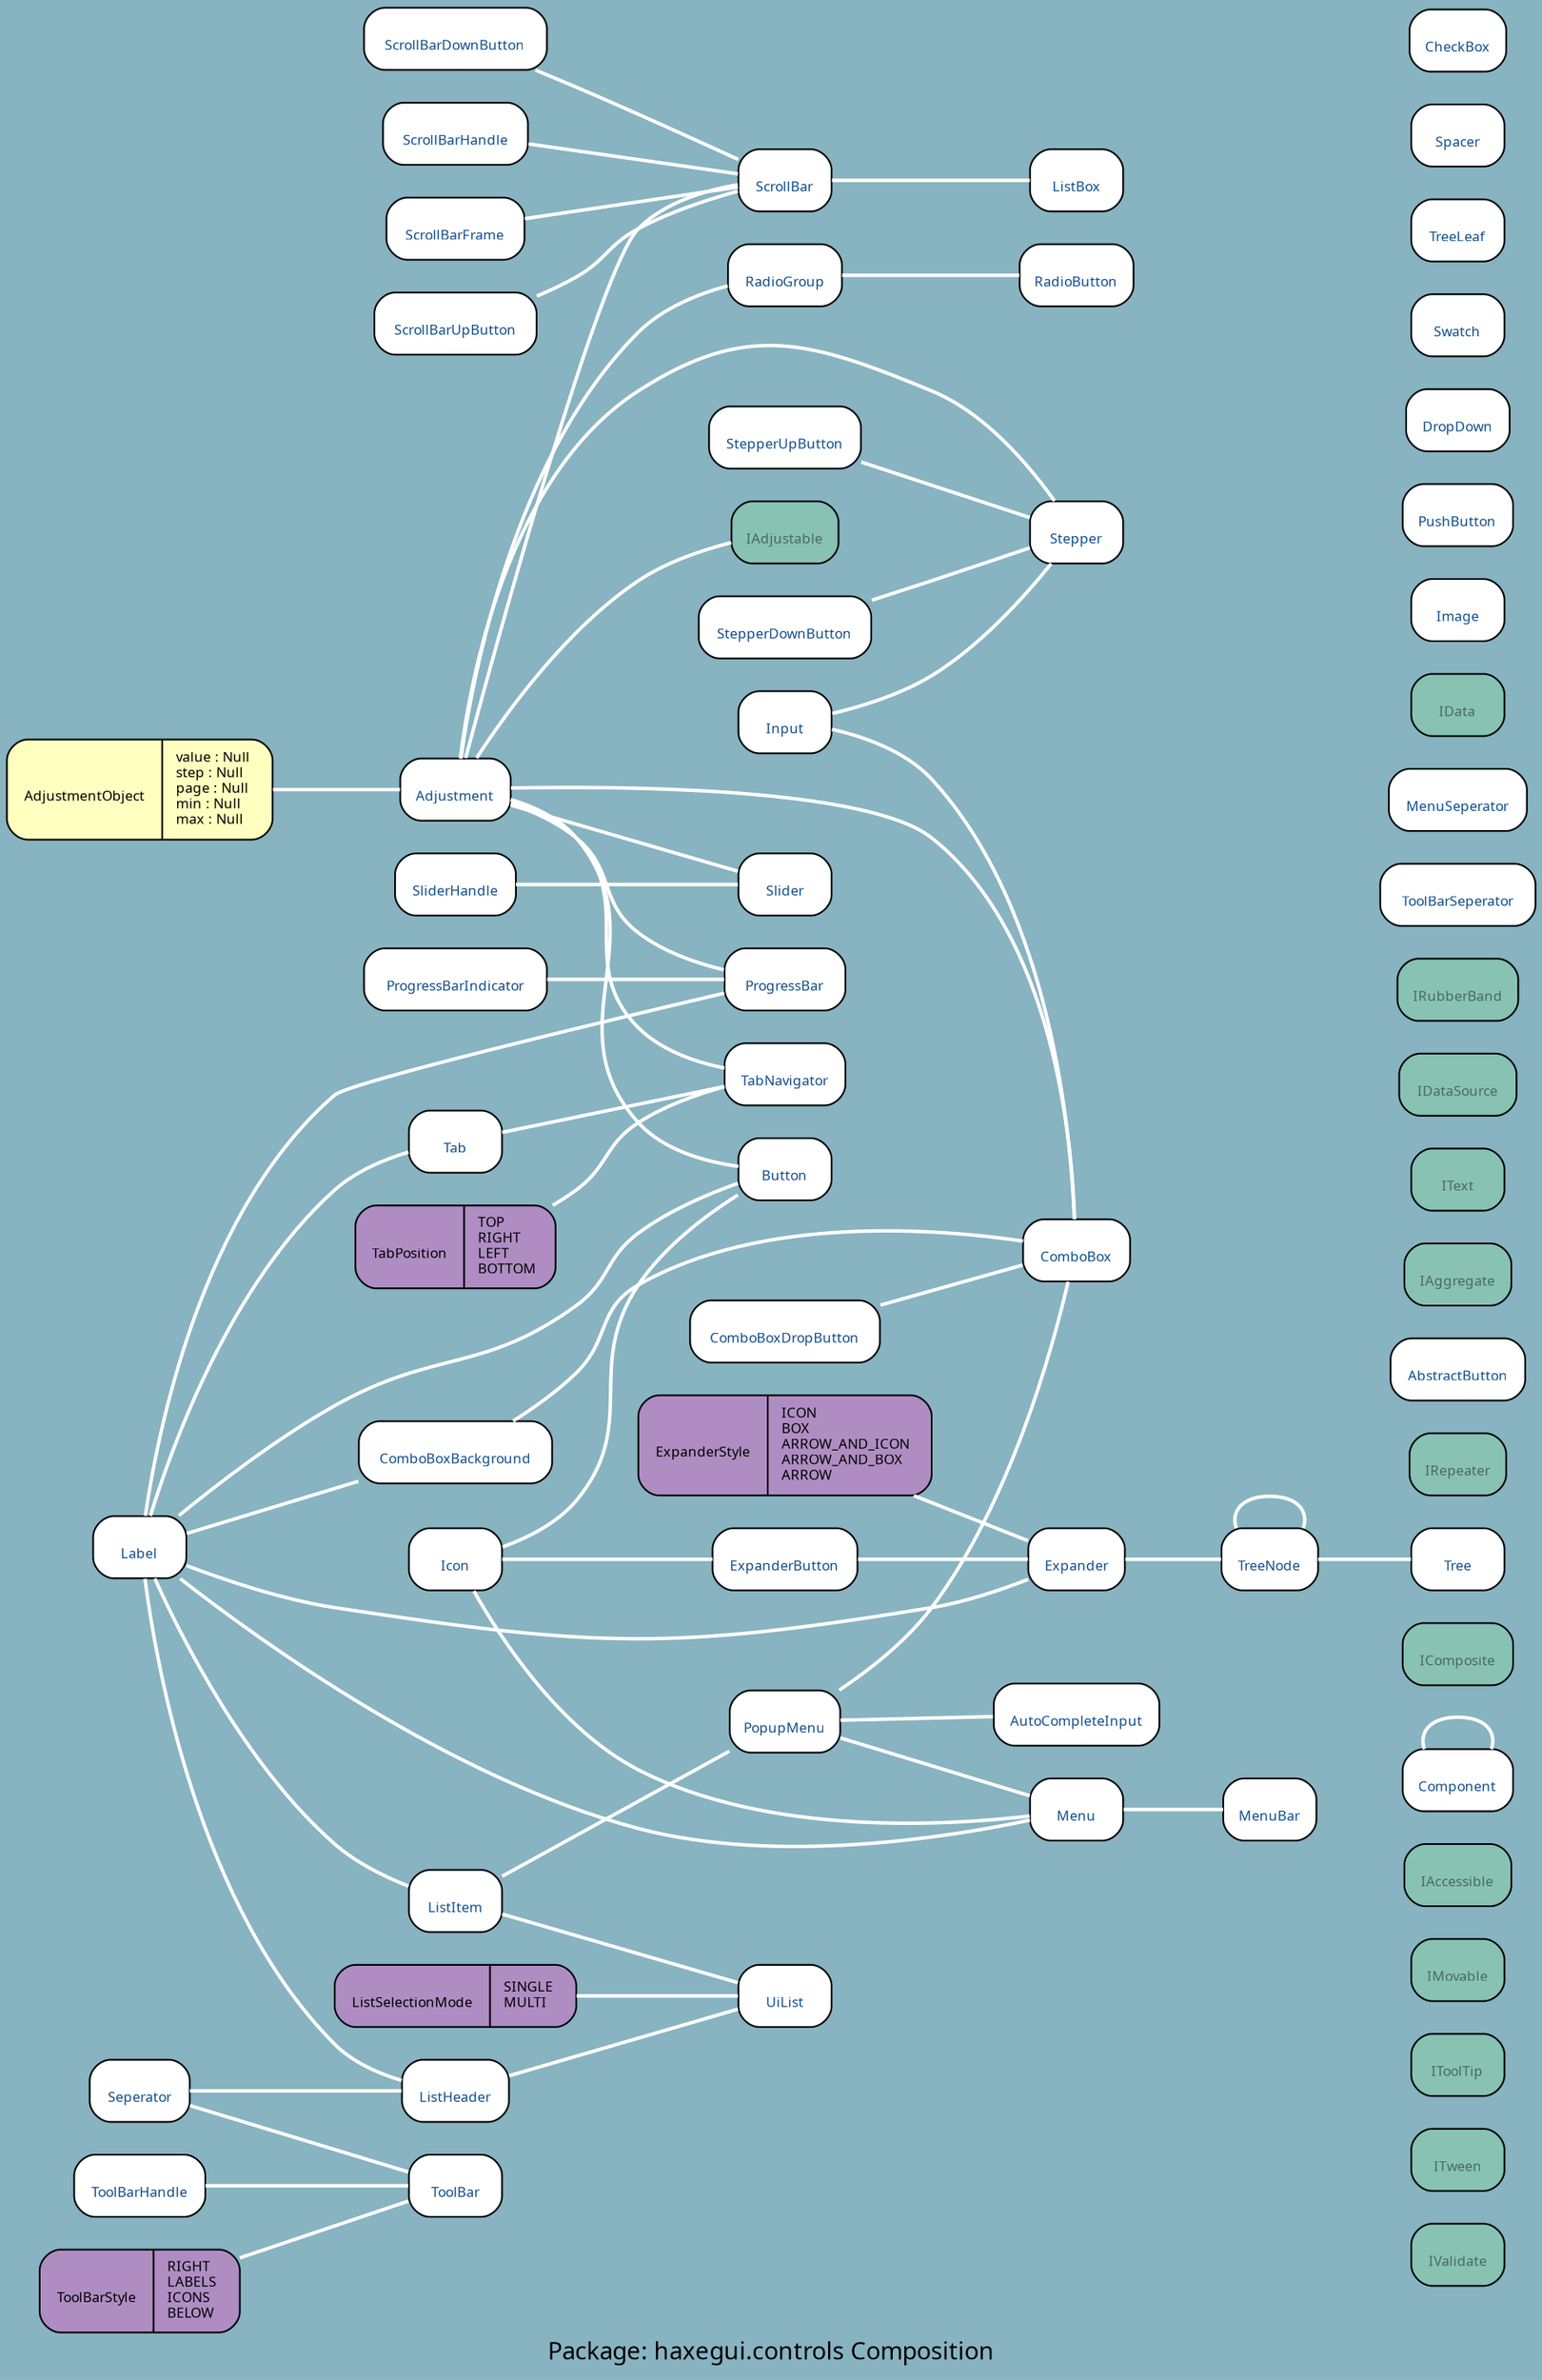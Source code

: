 digraph uml {
	graph [label="Package: haxegui.controls Composition", ratio=compress, rankdir=RL, smoothing=avg_dist, overlap=false, fontname="DejaVu Sans Condenesed", fontsize=14, bgcolor="#88B3C1", fontcolor=black];
	node [label="\N", fontname="DejaVu Sans Condenesed", fontsize=8, shape=record, color=black, fontcolor=black];
	edge [fontname="DejaVu Sans Condenesed", fontsize=8, color=black, fontcolor=black];
	graph [lp="443,12",
		bb="0,0,886,1349"];
	"haxegui.controls.IValidate" [label="{\nIValidate}", fontcolor="#496962", style="rounded,filled", fillcolor="#88c2b3", URL="../types/haxegui/controls/IValidate.html", tooltip="\nIValidate", pos="841,70", rects="814,52,868,88", width="0.75", height="0.50"];
	"haxegui.controls.ITween" [label="{\nITween}", fontcolor="#496962", style="rounded,filled", fillcolor="#88c2b3", URL="../types/haxegui/controls/ITween.html", tooltip="\nITween", pos="841,124", rects="814,106,868,142", width="0.75", height="0.50"];
	"haxegui.controls.IToolTip" [label="{\nIToolTip}", fontcolor="#496962", style="rounded,filled", fillcolor="#88c2b3", URL="../types/haxegui/controls/IToolTip.html", tooltip="\nIToolTip", pos="841,178", rects="814,160,868,196", width="0.75", height="0.50"];
	"haxegui.controls.IMovable" [label="{\nIMovable}", fontcolor="#496962", style="rounded,filled", fillcolor="#88c2b3", URL="../types/haxegui/controls/IMovable.html", tooltip="\nIMovable", pos="841,232", rects="814,214,868,250", width="0.75", height="0.50"];
	"haxegui.controls.IAccessible" [label="{\nIAccessible}", fontcolor="#496962", style="rounded,filled", fillcolor="#88c2b3", URL="../types/haxegui/controls/IAccessible.html", tooltip="\nIAccessible", pos="841,286", rects="810,268,873,304", width="0.86", height="0.50"];
	"haxegui.controls.Component" [label="{\nComponent}", fontcolor="#104E8B", style="rounded,filled", fillcolor=white, URL="../types/haxegui/controls/Component.html", tooltip="\nComponent", pos="841,340", rects="809,322,874,358", width="0.89", height="0.50"];
	"haxegui.controls.IComposite" [label="{\nIComposite}", fontcolor="#496962", style="rounded,filled", fillcolor="#88c2b3", URL="../types/haxegui/controls/IComposite.html", tooltip="\nIComposite", pos="841,412", rects="809,394,873,430", width="0.89", height="0.50"];
	"haxegui.controls.ProgressBarIndicator" [label="{\nProgressBarIndicator}", fontcolor="#104E8B", style="rounded,filled", fillcolor=white, URL="../types/haxegui/controls/ProgressBarIndicator.html", tooltip="\nProgressBarIndicator", pos="260,796", rects="207,778,314,814", width="1.47", height="0.50"];
	"haxegui.controls.IAdjustable" [label="{\nIAdjustable}", fontcolor="#496962", style="rounded,filled", fillcolor="#88c2b3", URL="../types/haxegui/controls/IAdjustable.html", tooltip="\nIAdjustable", pos="451,1050", rects="420,1032,483,1068", width="0.86", height="0.50"];
	"haxegui.controls.Adjustment" [label="{\nAdjustment}", fontcolor="#104E8B", style="rounded,filled", fillcolor=white, URL="../types/haxegui/controls/Adjustment.html", tooltip="\nAdjustment", pos="260,904", rects="228,886,292,922", width="0.89", height="0.50"];
	"haxegui.controls.ProgressBar" [label="{\nProgressBar}", fontcolor="#104E8B", style="rounded,filled", fillcolor=white, URL="../types/haxegui/controls/ProgressBar.html", tooltip="\nProgressBar", pos="451,796", rects="416,778,486,814", width="0.97", height="0.50"];
	"haxegui.controls.Label" [label="{\nLabel}", fontcolor="#104E8B", style="rounded,filled", fillcolor=white, URL="../types/haxegui/controls/Label.html", tooltip="\nLabel", pos="77,473", rects="50,455,104,491", width="0.75", height="0.50"];
	"haxegui.controls.IRepeater" [label="{\nIRepeater}", fontcolor="#496962", style="rounded,filled", fillcolor="#88c2b3", URL="../types/haxegui/controls/IRepeater.html", tooltip="\nIRepeater", pos="841,520", rects="813,502,870,538", width="0.78", height="0.50"];
	"haxegui.controls.AbstractButton" [label="{\nAbstractButton}", fontcolor="#104E8B", style="rounded,filled", fillcolor=white, URL="../types/haxegui/controls/AbstractButton.html", tooltip="\nAbstractButton", pos="841,574", rects="802,556,881,592", width="1.08", height="0.50"];
	"haxegui.controls.IAggregate" [label="{\nIAggregate}", fontcolor="#496962", style="rounded,filled", fillcolor="#88c2b3", URL="../types/haxegui/controls/IAggregate.html", tooltip="\nIAggregate", pos="841,628", rects="810,610,872,646", width="0.86", height="0.50"];
	"haxegui.controls.SliderHandle" [label="{\nSliderHandle}", fontcolor="#104E8B", style="rounded,filled", fillcolor=white, URL="../types/haxegui/controls/SliderHandle.html", tooltip="\nSliderHandle", pos="260,850", rects="225,832,295,868", width="0.97", height="0.50"];
	"haxegui.controls.Slider" [label="{\nSlider}", fontcolor="#104E8B", style="rounded,filled", fillcolor=white, URL="../types/haxegui/controls/Slider.html", tooltip="\nSlider", pos="451,850", rects="424,832,478,868", width="0.75", height="0.50"];
	"haxegui.controls.IText" [label="{\nIText}", fontcolor="#496962", style="rounded,filled", fillcolor="#88c2b3", URL="../types/haxegui/controls/IText.html", tooltip="\nIText", pos="841,682", rects="814,664,868,700", width="0.75", height="0.50"];
	"haxegui.controls.IDataSource" [label="{\nIDataSource}", fontcolor="#496962", style="rounded,filled", fillcolor="#88c2b3", URL="../types/haxegui/controls/IDataSource.html", tooltip="\nIDataSource", pos="841,736", rects="807,718,875,754", width="0.94", height="0.50"];
	"haxegui.controls.IRubberBand" [label="{\nIRubberBand}", fontcolor="#496962", style="rounded,filled", fillcolor="#88c2b3", URL="../types/haxegui/controls/IRubberBand.html", tooltip="\nIRubberBand", pos="841,790", rects="806,772,876,808", width="0.97", height="0.50"];
	"haxegui.controls.ToolBarStyle" [label="{\nToolBarStyle|RIGHT\lLABELS\lICONS\lBELOW\l}", style="rounded,filled", fillcolor="#af8dc3", pos="77,49", rects="19,25,88,73 88,25,136,73", width="1.61", height="0.67"];
	"haxegui.controls.ToolBarHandle" [label="{\nToolBarHandle}", fontcolor="#104E8B", style="rounded,filled", fillcolor=white, URL="../types/haxegui/controls/ToolBarHandle.html", tooltip="\nToolBarHandle", pos="77,109", rects="39,91,116,127", width="1.06", height="0.50"];
	"haxegui.controls.ToolBar" [label="{\nToolBar}", fontcolor="#104E8B", style="rounded,filled", fillcolor=white, URL="../types/haxegui/controls/ToolBar.html", tooltip="\nToolBar", pos="260,109", rects="233,91,287,127", width="0.75", height="0.50"];
	"haxegui.controls.Seperator" [label="{\nSeperator}", fontcolor="#104E8B", style="rounded,filled", fillcolor=white, URL="../types/haxegui/controls/Seperator.html", tooltip="\nSeperator", pos="77,163", rects="48,145,107,181", width="0.81", height="0.50"];
	"haxegui.controls.Input" [label="{\nInput}", fontcolor="#104E8B", style="rounded,filled", fillcolor=white, URL="../types/haxegui/controls/Input.html", tooltip="\nInput", pos="451,942", rects="424,924,478,960", width="0.75", height="0.50"];
	"haxegui.controls.AutoCompleteInput" [label="{\nAutoCompleteInput}", fontcolor="#104E8B", style="rounded,filled", fillcolor=white, URL="../types/haxegui/controls/AutoCompleteInput.html", tooltip="\nAutoCompleteInput", pos="620,378", rects="572,360,668,396", width="1.33", height="0.50"];
	"haxegui.controls.PopupMenu" [label="{\nPopupMenu}", fontcolor="#104E8B", style="rounded,filled", fillcolor=white, URL="../types/haxegui/controls/PopupMenu.html", tooltip="\nPopupMenu", pos="451,374", rects="419,356,484,392", width="0.89", height="0.50"];
	"haxegui.controls.RadioGroup" [label="{\nRadioGroup}", fontcolor="#104E8B", style="rounded,filled", fillcolor=white, URL="../types/haxegui/controls/RadioGroup.html", tooltip="\nRadioGroup", pos="451,1196", rects="418,1178,484,1214", width="0.92", height="0.50"];
	"haxegui.controls.Button" [label="{\nButton}", fontcolor="#104E8B", style="rounded,filled", fillcolor=white, URL="../types/haxegui/controls/Button.html", tooltip="\nButton", pos="451,688", rects="424,670,478,706", width="0.75", height="0.50"];
	"haxegui.controls.Icon" [label="{\nIcon}", fontcolor="#104E8B", style="rounded,filled", fillcolor=white, URL="../types/haxegui/controls/Icon.html", tooltip="\nIcon", pos="260,466", rects="233,448,287,484", width="0.75", height="0.50"];
	"haxegui.controls.RadioButton" [label="{\nRadioButton}", fontcolor="#104E8B", style="rounded,filled", fillcolor=white, URL="../types/haxegui/controls/RadioButton.html", tooltip="\nRadioButton", pos="620,1196", rects="587,1178,654,1214", width="0.92", height="0.50"];
	"haxegui.controls.AdjustmentObject" [label="{\nAdjustmentObject|value : Null\lstep : Null\lpage : Null\lmin : Null\lmax : Null\l}", style="rounded,filled", fillcolor="#ffffbf", pos="77,904", rects="0,875,91,933 91,875,154,933", width="2.14", height="0.81"];
	"haxegui.controls.ScrollBarUpButton" [label="{\nScrollBarUpButton}", fontcolor="#104E8B", style="rounded,filled", fillcolor=white, URL="../types/haxegui/controls/ScrollBarUpButton.html", tooltip="\nScrollBarUpButton", pos="260,1169", rects="213,1151,307,1187", width="1.31", height="0.50"];
	"haxegui.controls.ScrollBarDownButton" [label="{\nScrollBarDownButton}", fontcolor="#104E8B", style="rounded,filled", fillcolor=white, URL="../types/haxegui/controls/ScrollBarDownButton.html", tooltip="\nScrollBarDownButton", pos="260,1331", rects="207,1313,313,1349", width="1.47", height="0.50"];
	"haxegui.controls.ScrollBarHandle" [label="{\nScrollBarHandle}", fontcolor="#104E8B", style="rounded,filled", fillcolor=white, URL="../types/haxegui/controls/ScrollBarHandle.html", tooltip="\nScrollBarHandle", pos="260,1277", rects="218,1259,302,1295", width="1.17", height="0.50"];
	"haxegui.controls.ScrollBarFrame" [label="{\nScrollBarFrame}", fontcolor="#104E8B", style="rounded,filled", fillcolor=white, URL="../types/haxegui/controls/ScrollBarFrame.html", tooltip="\nScrollBarFrame", pos="260,1223", rects="220,1205,301,1241", width="1.11", height="0.50"];
	"haxegui.controls.ScrollBar" [label="{\nScrollBar}", fontcolor="#104E8B", style="rounded,filled", fillcolor=white, URL="../types/haxegui/controls/ScrollBar.html", tooltip="\nScrollBar", pos="451,1250", rects="424,1232,479,1268", width="0.75", height="0.50"];
	"haxegui.controls.ToolBarSeperator" [label="{\nToolBarSeperator}", fontcolor="#104E8B", style="rounded,filled", fillcolor=white, URL="../types/haxegui/controls/ToolBarSeperator.html", tooltip="\nToolBarSeperator", pos="841,844", rects="796,826,886,862", width="1.25", height="0.50"];
	"haxegui.controls.MenuSeperator" [label="{\nMenuSeperator}", fontcolor="#104E8B", style="rounded,filled", fillcolor=white, URL="../types/haxegui/controls/MenuSeperator.html", tooltip="\nMenuSeperator", pos="841,898", rects="801,880,882,916", width="1.11", height="0.50"];
	"haxegui.controls.Tab" [label="{\nTab}", fontcolor="#104E8B", style="rounded,filled", fillcolor=white, URL="../types/haxegui/controls/Tab.html", tooltip="\nTab", pos="260,704", rects="233,686,287,722", width="0.75", height="0.50"];
	"haxegui.controls.TabPosition" [label="{\nTabPosition|TOP\lRIGHT\lLEFT\lBOTTOM\l}", style="rounded,filled", fillcolor="#af8dc3", pos="260,644", rects="202,620,266,668 266,620,319,668", width="1.61", height="0.67"];
	"haxegui.controls.TabNavigator" [label="{\nTabNavigator}", fontcolor="#104E8B", style="rounded,filled", fillcolor=white, URL="../types/haxegui/controls/TabNavigator.html", tooltip="\nTabNavigator", pos="451,742", rects="416,724,487,760", width="0.97", height="0.50"];
	"haxegui.controls.ExpanderStyle" [label="{\nExpanderStyle|ICON\lBOX\lARROW_AND_ICON\lARROW_AND_BOX\lARROW\l}", style="rounded,filled", fillcolor="#af8dc3", pos="451,531", rects="366,502,443,560 443,502,536,560", width="2.36", height="0.81"];
	"haxegui.controls.ExpanderButton" [label="{\nExpanderButton}", fontcolor="#104E8B", style="rounded,filled", fillcolor=white, URL="../types/haxegui/controls/ExpanderButton.html", tooltip="\nExpanderButton", pos="451,466", rects="409,448,493,484", width="1.17", height="0.50"];
	"haxegui.controls.Expander" [label="{\nExpander}", fontcolor="#104E8B", style="rounded,filled", fillcolor=white, URL="../types/haxegui/controls/Expander.html", tooltip="\nExpander", pos="620,466", rects="592,448,648,484", width="0.78", height="0.50"];
	"haxegui.controls.ListSelectionMode" [label="{\nListSelectionMode|SINGLE\lMULTI\l}", style="rounded,filled", fillcolor="#af8dc3", pos="260,217", rects="190,199,283,235 283,199,330,235", width="1.94", height="0.50"];
	"haxegui.controls.ListHeader" [label="{\nListHeader}", fontcolor="#104E8B", style="rounded,filled", fillcolor=white, URL="../types/haxegui/controls/ListHeader.html", tooltip="\nListHeader", pos="260,163", rects="229,145,291,181", width="0.86", height="0.50"];
	"haxegui.controls.IData" [label="{\nIData}", fontcolor="#496962", style="rounded,filled", fillcolor="#88c2b3", URL="../types/haxegui/controls/IData.html", tooltip="\nIData", pos="841,952", rects="814,934,868,970", width="0.75", height="0.50"];
	"haxegui.controls.ListItem" [label="{\nListItem}", fontcolor="#104E8B", style="rounded,filled", fillcolor=white, URL="../types/haxegui/controls/ListItem.html", tooltip="\nListItem", pos="260,271", rects="233,253,287,289", width="0.75", height="0.50"];
	"haxegui.controls.UiList" [label="{\nUiList}", fontcolor="#104E8B", style="rounded,filled", fillcolor=white, URL="../types/haxegui/controls/UiList.html", tooltip="\nUiList", pos="451,217", rects="424,199,478,235", width="0.75", height="0.50"];
	"haxegui.controls.ListBox" [label="{\nListBox}", fontcolor="#104E8B", style="rounded,filled", fillcolor=white, URL="../types/haxegui/controls/ListBox.html", tooltip="\nListBox", pos="620,1250", rects="593,1232,647,1268", width="0.75", height="0.50"];
	"haxegui.controls.Image" [label="{\nImage}", fontcolor="#104E8B", style="rounded,filled", fillcolor=white, URL="../types/haxegui/controls/Image.html", tooltip="\nImage", pos="841,1006", rects="814,988,868,1024", width="0.75", height="0.50"];
	"haxegui.controls.PushButton" [label="{\nPushButton}", fontcolor="#104E8B", style="rounded,filled", fillcolor=white, URL="../types/haxegui/controls/PushButton.html", tooltip="\nPushButton", pos="841,1060", rects="809,1042,874,1078", width="0.89", height="0.50"];
	"haxegui.controls.ComboBoxDropButton" [label="{\nComboBoxDropButton}", fontcolor="#104E8B", style="rounded,filled", fillcolor=white, URL="../types/haxegui/controls/ComboBoxDropButton.html", tooltip="\nComboBoxDropButton", pos="451,596", rects="396,578,506,614", width="1.53", height="0.50"];
	"haxegui.controls.ComboBoxBackground" [label="{\nComboBoxBackground}", fontcolor="#104E8B", style="rounded,filled", fillcolor=white, URL="../types/haxegui/controls/ComboBoxBackground.html", tooltip="\nComboBoxBackground", pos="260,526", rects="204,508,316,544", width="1.56", height="0.50"];
	"haxegui.controls.ComboBox" [label="{\nComboBox}", fontcolor="#104E8B", style="rounded,filled", fillcolor=white, URL="../types/haxegui/controls/ComboBox.html", tooltip="\nComboBox", pos="620,642", rects="589,624,651,660", width="0.86", height="0.50"];
	"haxegui.controls.DropDown" [label="{\nDropDown}", fontcolor="#104E8B", style="rounded,filled", fillcolor=white, URL="../types/haxegui/controls/DropDown.html", tooltip="\nDropDown", pos="841,1114", rects="811,1096,871,1132", width="0.83", height="0.50"];
	"haxegui.controls.StepperUpButton" [label="{\nStepperUpButton}", fontcolor="#104E8B", style="rounded,filled", fillcolor=white, URL="../types/haxegui/controls/StepperUpButton.html", tooltip="\nStepperUpButton", pos="451,1104", rects="407,1086,496,1122", width="1.22", height="0.50"];
	"haxegui.controls.StepperDownButton" [label="{\nStepperDownButton}", fontcolor="#104E8B", style="rounded,filled", fillcolor=white, URL="../types/haxegui/controls/StepperDownButton.html", tooltip="\nStepperDownButton", pos="451,996", rects="401,978,502,1014", width="1.39", height="0.50"];
	"haxegui.controls.Stepper" [label="{\nStepper}", fontcolor="#104E8B", style="rounded,filled", fillcolor=white, URL="../types/haxegui/controls/Stepper.html", tooltip="\nStepper", pos="620,1050", rects="593,1032,647,1068", width="0.75", height="0.50"];
	"haxegui.controls.Swatch" [label="{\nSwatch}", fontcolor="#104E8B", style="rounded,filled", fillcolor=white, URL="../types/haxegui/controls/Swatch.html", tooltip="\nSwatch", pos="841,1168", rects="814,1150,868,1186", width="0.75", height="0.50"];
	"haxegui.controls.TreeLeaf" [label="{\nTreeLeaf}", fontcolor="#104E8B", style="rounded,filled", fillcolor=white, URL="../types/haxegui/controls/TreeLeaf.html", tooltip="\nTreeLeaf", pos="841,1222", rects="814,1204,868,1240", width="0.75", height="0.50"];
	"haxegui.controls.TreeNode" [label="{\nTreeNode}", fontcolor="#104E8B", style="rounded,filled", fillcolor=white, URL="../types/haxegui/controls/TreeNode.html", tooltip="\nTreeNode", pos="732,466", rects="704,448,760,484", width="0.78", height="0.50"];
	"haxegui.controls.Tree" [label="{\nTree}", fontcolor="#104E8B", style="rounded,filled", fillcolor=white, URL="../types/haxegui/controls/Tree.html", tooltip="\nTree", pos="841,466", rects="814,448,868,484", width="0.75", height="0.50"];
	"haxegui.controls.Spacer" [label="{\nSpacer}", fontcolor="#104E8B", style="rounded,filled", fillcolor=white, URL="../types/haxegui/controls/Spacer.html", tooltip="\nSpacer", pos="841,1276", rects="814,1258,868,1294", width="0.75", height="0.50"];
	"haxegui.controls.Menu" [label="{\nMenu}", fontcolor="#104E8B", style="rounded,filled", fillcolor=white, URL="../types/haxegui/controls/Menu.html", tooltip="\nMenu", pos="620,324", rects="593,306,647,342", width="0.75", height="0.50"];
	"haxegui.controls.MenuBar" [label="{\nMenuBar}", fontcolor="#104E8B", style="rounded,filled", fillcolor=white, URL="../types/haxegui/controls/MenuBar.html", tooltip="\nMenuBar", pos="732,324", rects="705,306,759,342", width="0.75", height="0.50"];
	"haxegui.controls.CheckBox" [label="{\nCheckBox}", fontcolor="#104E8B", style="rounded,filled", fillcolor=white, URL="../types/haxegui/controls/CheckBox.html", tooltip="\nCheckBox", pos="841,1330", rects="813,1312,870,1348", width="0.78", height="0.50"];
	"haxegui.controls.Component" -> "haxegui.controls.Component" [color=white, style=bold, arrowhead=none, arrowtail=diamond, arrowsize=1, pos="s,861,358 859,370 855,374 850,376 841,376 825,376 818,368 821,358"];
	"haxegui.controls.IAdjustable" -> "haxegui.controls.Adjustment" [color=white, style=bold, arrowhead=none, arrowtail=diamond, arrowsize=1, pos="s,420,1044 408,1041 394,1037 379,1031 366,1023 324,996 289,948 272,922"];
	"haxegui.controls.ProgressBar" -> "haxegui.controls.ProgressBarIndicator" [color=white, style=bold, arrowhead=none, arrowtail=diamond, arrowsize=1, pos="s,416,796 404,796 377,796 342,796 314,796"];
	"haxegui.controls.ProgressBar" -> "haxegui.controls.Label" [color=white, style=bold, arrowhead=none, arrowtail=diamond, arrowsize=1, pos="s,416,788 404,785 331,768 198,738 190,731 113,666 87,538 79,491"];
	"haxegui.controls.ProgressBar" -> "haxegui.controls.Adjustment" [color=white, style=bold, arrowhead=none, arrowtail=diamond, arrowsize=1, pos="s,416,801 404,804 391,808 377,814 366,823 342,840 352,858 330,877 319,885 305,891 292,896"];
	"haxegui.controls.Slider" -> "haxegui.controls.SliderHandle" [color=white, style=bold, arrowhead=none, arrowtail=diamond, arrowsize=1, pos="s,424,850 412,850 377,850 328,850 295,850"];
	"haxegui.controls.Slider" -> "haxegui.controls.Adjustment" [color=white, style=bold, arrowhead=none, arrowtail=diamond, arrowsize=1, pos="s,424,858 412,861 377,872 325,886 292,895"];
	"haxegui.controls.ToolBar" -> "haxegui.controls.ToolBarHandle" [color=white, style=bold, arrowhead=none, arrowtail=diamond, arrowsize=1, pos="s,233,109 221,109 190,109 147,109 116,109"];
	"haxegui.controls.ToolBar" -> "haxegui.controls.Seperator" [color=white, style=bold, arrowhead=none, arrowtail=diamond, arrowsize=1, pos="s,233,117 221,121 187,131 138,145 107,154"];
	"haxegui.controls.ToolBar" -> "haxegui.controls.ToolBarStyle" [color=white, style=bold, arrowhead=none, arrowtail=diamond, arrowsize=1, pos="s,233,100 221,96 197,88 164,77 136,68"];
	"haxegui.controls.AutoCompleteInput" -> "haxegui.controls.PopupMenu" [color=white, style=bold, arrowhead=none, arrowtail=diamond, arrowsize=1, pos="s,572,377 560,377 534,376 505,376 484,375"];
	"haxegui.controls.RadioGroup" -> "haxegui.controls.Adjustment" [color=white, style=bold, arrowhead=none, arrowtail=diamond, arrowsize=1, pos="s,418,1190 406,1187 392,1182 377,1175 366,1164 294,1093 269,969 262,922"];
	"haxegui.controls.Button" -> "haxegui.controls.Label" [color=white, style=bold, arrowhead=none, arrowtail=diamond, arrowsize=1, pos="s,424,680 413,676 397,670 380,662 366,652 346,637 349,625 330,611 275,572 248,585 190,553 157,535 121,509 99,491"];
	"haxegui.controls.Button" -> "haxegui.controls.Icon" [color=white, style=bold, arrowhead=none, arrowtail=diamond, arrowsize=1, pos="s,424,673 414,667 397,656 378,640 366,623 333,576 367,543 330,499 319,486 302,478 287,473"];
	"haxegui.controls.Button" -> "haxegui.controls.Adjustment" [color=white, style=bold, arrowhead=none, arrowtail=diamond, arrowsize=1, pos="s,424,689 412,691 395,695 377,701 366,715 316,769 378,821 330,877 320,888 306,895 292,898"];
	"haxegui.controls.RadioButton" -> "haxegui.controls.RadioGroup" [color=white, style=bold, arrowhead=none, arrowtail=diamond, arrowsize=1, pos="s,587,1196 575,1196 546,1196 510,1196 484,1196"];
	"haxegui.controls.Adjustment" -> "haxegui.controls.AdjustmentObject" [color=white, style=bold, arrowhead=none, arrowtail=diamond, arrowsize=1, pos="s,228,904 216,904 197,904 175,904 154,904"];
	"haxegui.controls.ScrollBar" -> "haxegui.controls.ScrollBarFrame" [color=white, style=bold, arrowhead=none, arrowtail=diamond, arrowsize=1, pos="s,424,1246 412,1244 380,1240 334,1233 301,1229"];
	"haxegui.controls.ScrollBar" -> "haxegui.controls.ScrollBarHandle" [color=white, style=bold, arrowhead=none, arrowtail=diamond, arrowsize=1, pos="s,424,1254 412,1256 380,1260 335,1267 302,1271"];
	"haxegui.controls.ScrollBar" -> "haxegui.controls.ScrollBarUpButton" [color=white, style=bold, arrowhead=none, arrowtail=diamond, arrowsize=1, pos="s,424,1244 412,1240 397,1236 380,1230 366,1223 348,1213 347,1205 330,1196 323,1192 315,1188 307,1185"];
	"haxegui.controls.ScrollBar" -> "haxegui.controls.ScrollBarDownButton" [color=white, style=bold, arrowhead=none, arrowtail=diamond, arrowsize=1, pos="s,424,1263 413,1268 389,1278 358,1292 330,1304 322,1307 315,1310 307,1313"];
	"haxegui.controls.ScrollBar" -> "haxegui.controls.Adjustment" [color=white, style=bold, arrowhead=none, arrowtail=diamond, arrowsize=1, pos="s,424,1247 412,1245 396,1241 378,1235 366,1223 343,1200 283,987 265,922"];
	"haxegui.controls.Tab" -> "haxegui.controls.Label" [color=white, style=bold, arrowhead=none, arrowtail=diamond, arrowsize=1, pos="s,233,698 221,694 210,690 199,684 190,677 129,623 95,530 82,491"];
	"haxegui.controls.TabNavigator" -> "haxegui.controls.TabPosition" [color=white, style=bold, arrowhead=none, arrowtail=diamond, arrowsize=1, pos="s,416,735 404,732 391,728 377,723 366,715 346,702 348,690 330,677 326,674 321,671 316,668"];
	"haxegui.controls.TabNavigator" -> "haxegui.controls.Tab" [color=white, style=bold, arrowhead=none, arrowtail=diamond, arrowsize=1, pos="s,416,735 404,733 367,726 318,715 287,709"];
	"haxegui.controls.TabNavigator" -> "haxegui.controls.Adjustment" [color=white, style=bold, arrowhead=none, arrowtail=diamond, arrowsize=1, pos="s,416,746 404,749 390,752 376,759 366,769 329,804 364,840 330,877 320,887 305,894 292,898"];
	"haxegui.controls.ExpanderButton" -> "haxegui.controls.Icon" [color=white, style=bold, arrowhead=none, arrowtail=diamond, arrowsize=1, pos="s,409,466 397,466 360,466 316,466 287,466"];
	"haxegui.controls.Expander" -> "haxegui.controls.ExpanderStyle" [color=white, style=bold, arrowhead=none, arrowtail=diamond, arrowsize=1, pos="s,592,477 580,481 564,488 545,495 526,502"];
	"haxegui.controls.Expander" -> "haxegui.controls.ExpanderButton" [color=white, style=bold, arrowhead=none, arrowtail=diamond, arrowsize=1, pos="s,592,466 580,466 554,466 520,466 493,466"];
	"haxegui.controls.Expander" -> "haxegui.controls.Label" [color=white, style=bold, arrowhead=none, arrowtail=diamond, arrowsize=1, pos="s,592,455 580,451 567,446 551,441 536,439 384,416 342,417 190,439 160,444 127,454 104,462"];
	"haxegui.controls.ListHeader" -> "haxegui.controls.Label" [color=white, style=bold, arrowhead=none, arrowtail=diamond, arrowsize=1, pos="s,229,169 217,173 207,177 197,183 190,190 111,268 86,405 79,455"];
	"haxegui.controls.ListHeader" -> "haxegui.controls.Seperator" [color=white, style=bold, arrowhead=none, arrowtail=diamond, arrowsize=1, pos="s,229,163 217,163 183,163 137,163 107,163"];
	"haxegui.controls.ListItem" -> "haxegui.controls.Label" [color=white, style=bold, arrowhead=none, arrowtail=diamond, arrowsize=1, pos="s,233,280 222,284 211,289 199,296 190,303 137,347 100,421 85,455"];
	"haxegui.controls.UiList" -> "haxegui.controls.ListHeader" [color=white, style=bold, arrowhead=none, arrowtail=diamond, arrowsize=1, pos="s,424,209 412,206 376,195 324,181 291,172"];
	"haxegui.controls.UiList" -> "haxegui.controls.ListItem" [color=white, style=bold, arrowhead=none, arrowtail=diamond, arrowsize=1, pos="s,424,225 412,228 374,239 319,254 287,263"];
	"haxegui.controls.UiList" -> "haxegui.controls.ListSelectionMode" [color=white, style=bold, arrowhead=none, arrowtail=diamond, arrowsize=1, pos="s,424,217 412,217 389,217 358,217 330,217"];
	"haxegui.controls.ListBox" -> "haxegui.controls.ScrollBar" [color=white, style=bold, arrowhead=none, arrowtail=diamond, arrowsize=1, pos="s,593,1250 581,1250 550,1250 507,1250 479,1250"];
	"haxegui.controls.ComboBoxBackground" -> "haxegui.controls.Label" [color=white, style=bold, arrowhead=none, arrowtail=diamond, arrowsize=1, pos="s,204,510 192,506 162,497 128,487 104,481"];
	"haxegui.controls.ComboBox" -> "haxegui.controls.Adjustment" [color=white, style=bold, arrowhead=none, arrowtail=diamond, arrowsize=1, pos="s,616,660 613,672 600,730 569,850 536,877 498,905 357,906 292,905"];
	"haxegui.controls.ComboBox" -> "haxegui.controls.ComboBoxBackground" [color=white, style=bold, arrowhead=none, arrowtail=diamond, arrowsize=1, pos="s,589,648 577,650 523,656 432,661 366,623 341,609 350,590 330,571 319,561 305,552 293,544"];
	"haxegui.controls.ComboBox" -> "haxegui.controls.ComboBoxDropButton" [color=white, style=bold, arrowhead=none, arrowtail=diamond, arrowsize=1, pos="s,589,633 577,630 556,624 530,617 506,611"];
	"haxegui.controls.ComboBox" -> "haxegui.controls.Input" [color=white, style=bold, arrowhead=none, arrowtail=diamond, arrowsize=1, pos="s,616,660 614,672 600,734 569,875 536,910 521,926 497,934 478,938"];
	"haxegui.controls.ComboBox" -> "haxegui.controls.PopupMenu" [color=white, style=bold, arrowhead=none, arrowtail=diamond, arrowsize=1, pos="s,616,624 613,612 602,570 577,493 536,439 521,420 500,404 482,392"];
	"haxegui.controls.Stepper" -> "haxegui.controls.Adjustment" [color=white, style=bold, arrowhead=none, arrowtail=diamond, arrowsize=1, pos="s,608,1068 601,1077 585,1097 562,1120 536,1131 465,1159 429,1171 366,1131 291,1083 268,967 262,922"];
	"haxegui.controls.Stepper" -> "haxegui.controls.StepperUpButton" [color=white, style=bold, arrowhead=none, arrowtail=diamond, arrowsize=1, pos="s,593,1059 581,1063 567,1067 551,1072 536,1077 523,1081 509,1086 496,1090"];
	"haxegui.controls.Stepper" -> "haxegui.controls.StepperDownButton" [color=white, style=bold, arrowhead=none, arrowtail=diamond, arrowsize=1, pos="s,593,1041 581,1037 567,1032 551,1028 536,1023 525,1019 513,1015 502,1012"];
	"haxegui.controls.Stepper" -> "haxegui.controls.Input" [color=white, style=bold, arrowhead=none, arrowtail=diamond, arrowsize=1, pos="s,606,1032 598,1023 582,1005 560,983 536,969 518,958 495,951 478,947"];
	"haxegui.controls.TreeNode" -> "haxegui.controls.TreeNode" [color=white, style=bold, arrowhead=none, arrowtail=diamond, arrowsize=1, pos="s,752,484 750,496 746,500 741,502 732,502 716,502 709,494 712,484"];
	"haxegui.controls.TreeNode" -> "haxegui.controls.Expander" [color=white, style=bold, arrowhead=none, arrowtail=diamond, arrowsize=1, pos="s,704,466 692,466 677,466 661,466 648,466"];
	"haxegui.controls.Tree" -> "haxegui.controls.TreeNode" [color=white, style=bold, arrowhead=none, arrowtail=diamond, arrowsize=1, pos="s,814,466 802,466 788,466 773,466 760,466"];
	"haxegui.controls.Menu" -> "haxegui.controls.Label" [color=white, style=bold, arrowhead=none, arrowtail=diamond, arrowsize=1, pos="s,593,318 581,316 530,306 440,294 366,313 257,341 146,419 100,455"];
	"haxegui.controls.Menu" -> "haxegui.controls.Icon" [color=white, style=bold, arrowhead=none, arrowtail=diamond, arrowsize=1, pos="s,593,320 581,319 528,314 435,312 366,347 321,370 286,420 270,448"];
	"haxegui.controls.Menu" -> "haxegui.controls.PopupMenu" [color=white, style=bold, arrowhead=none, arrowtail=diamond, arrowsize=1, pos="s,593,332 581,335 552,344 512,356 484,364"];
	"haxegui.controls.MenuBar" -> "haxegui.controls.Menu" [color=white, style=bold, arrowhead=none, arrowtail=diamond, arrowsize=1, pos="s,705,324 693,324 678,324 661,324 647,324"];
	"haxegui.controls.PopupMenu" -> "haxegui.controls.ListItem" [color=white, style=bold, arrowhead=none, arrowtail=diamond, arrowsize=1, pos="s,419,357 408,351 371,331 319,302 287,286"];
}

